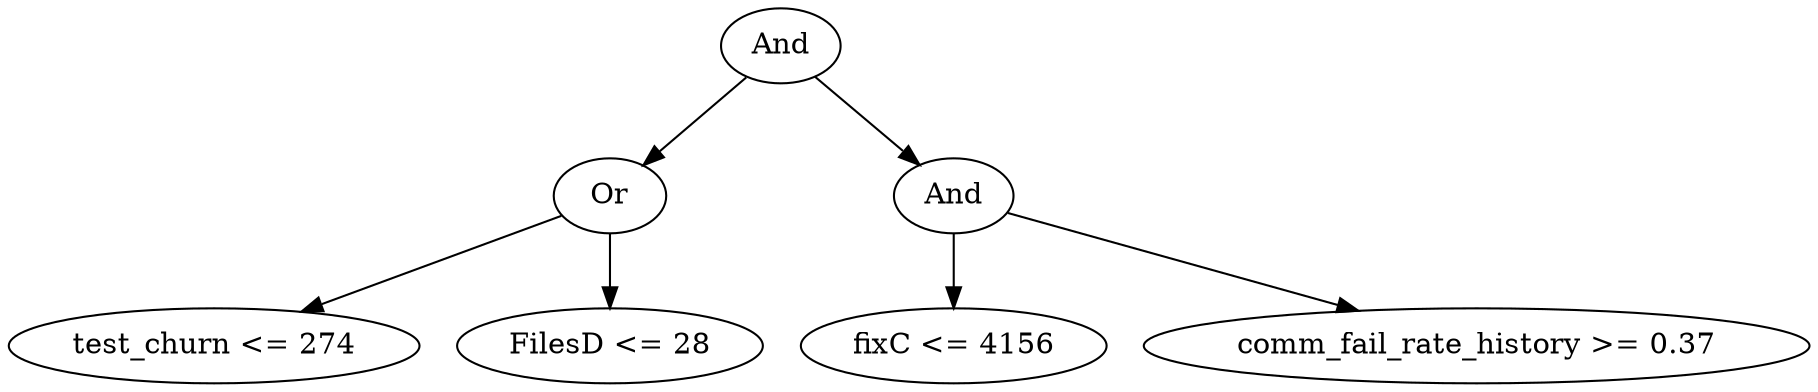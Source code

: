 digraph G {
	graph [bb="0,0,701.38,180",
		dpi=78
	];
	node [label="\N"];
	1	 [height=0.5,
		label=And,
		pos="299.34,162",
		width=0.75];
	2	 [height=0.5,
		label=Or,
		pos="231.34,90",
		width=0.75];
	1 -> 2	 [pos="e,245.41,105.49 285.25,146.5 275.77,136.73 263.1,123.69 252.42,112.7"];
	3	 [height=0.5,
		label=And,
		pos="367.34,90",
		width=0.75];
	1 -> 3	 [pos="e,353.27,105.49 313.43,146.5 322.92,136.73 335.59,123.69 346.26,112.7"];
	4	 [height=0.5,
		label="test_churn <= 274",
		pos="77.343,18",
		width=2.1484];
	2 -> 4	 [pos="e,110.86,34.234 209.61,79.119 186.41,68.577 149.08,51.609 119.99,38.384"];
	5	 [height=0.5,
		label="FilesD <= 28",
		pos="231.34,18",
		width=1.6249];
	2 -> 5	 [pos="e,231.34,36.104 231.34,71.697 231.34,63.983 231.34,54.712 231.34,46.112"];
	6	 [height=0.5,
		label="fixC <= 4156",
		pos="367.34,18",
		width=1.661];
	3 -> 6	 [pos="e,367.34,36.104 367.34,71.697 367.34,63.983 367.34,54.712 367.34,46.112"];
	7	 [height=0.5,
		label="comm_fail_rate_history >= 0.37",
		pos="573.34,18",
		width=3.5566];
	3 -> 7	 [pos="e,526.7,34.851 390.97,80.97 421.5,70.597 475.62,52.205 517.01,38.143"];
}
